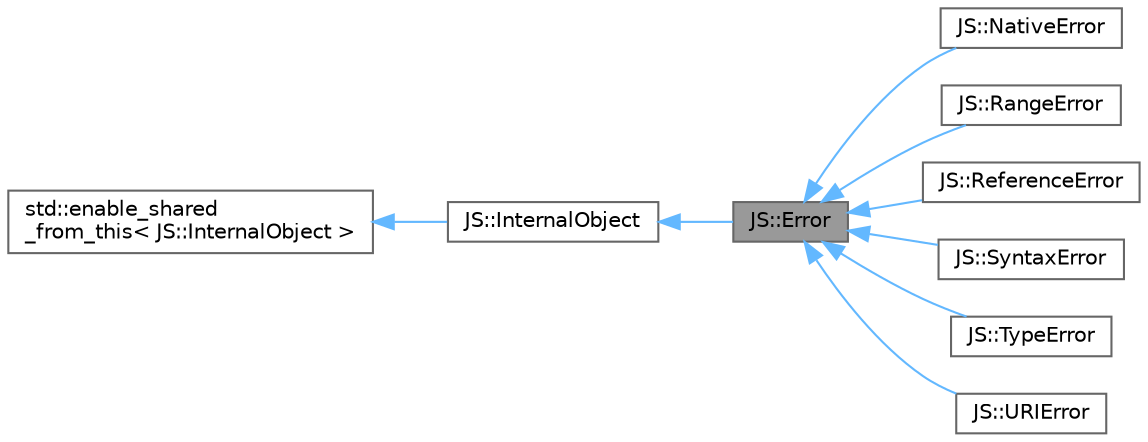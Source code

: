 digraph "JS::Error"
{
 // LATEX_PDF_SIZE
  bgcolor="transparent";
  edge [fontname=Helvetica,fontsize=10,labelfontname=Helvetica,labelfontsize=10];
  node [fontname=Helvetica,fontsize=10,shape=box,height=0.2,width=0.4];
  rankdir="LR";
  Node1 [id="Node000001",label="JS::Error",height=0.2,width=0.4,color="gray40", fillcolor="grey60", style="filled", fontcolor="black",tooltip="Represents a JavaScript Error in C++."];
  Node2 -> Node1 [id="edge1_Node000001_Node000002",dir="back",color="steelblue1",style="solid",tooltip=" "];
  Node2 [id="Node000002",label="JS::InternalObject",height=0.2,width=0.4,color="gray40", fillcolor="white", style="filled",URL="$classJS_1_1InternalObject.html",tooltip="Represents a base object for all JavaScript-like objects in C++."];
  Node3 -> Node2 [id="edge2_Node000002_Node000003",dir="back",color="steelblue1",style="solid",tooltip=" "];
  Node3 [id="Node000003",label="std::enable_shared\l_from_this\< JS::InternalObject \>",height=0.2,width=0.4,color="gray40", fillcolor="white", style="filled",tooltip=" "];
  Node1 -> Node4 [id="edge3_Node000001_Node000004",dir="back",color="steelblue1",style="solid",tooltip=" "];
  Node4 [id="Node000004",label="JS::NativeError",height=0.2,width=0.4,color="gray40", fillcolor="white", style="filled",URL="$classJS_1_1NativeError.html",tooltip="Represents a JavaScript NativeError in C++."];
  Node1 -> Node5 [id="edge4_Node000001_Node000005",dir="back",color="steelblue1",style="solid",tooltip=" "];
  Node5 [id="Node000005",label="JS::RangeError",height=0.2,width=0.4,color="gray40", fillcolor="white", style="filled",URL="$classJS_1_1RangeError.html",tooltip="Represents a JavaScript NativeError in C++."];
  Node1 -> Node6 [id="edge5_Node000001_Node000006",dir="back",color="steelblue1",style="solid",tooltip=" "];
  Node6 [id="Node000006",label="JS::ReferenceError",height=0.2,width=0.4,color="gray40", fillcolor="white", style="filled",URL="$classJS_1_1ReferenceError.html",tooltip="Represents a JavaScript ReferenceError in C++."];
  Node1 -> Node7 [id="edge6_Node000001_Node000007",dir="back",color="steelblue1",style="solid",tooltip=" "];
  Node7 [id="Node000007",label="JS::SyntaxError",height=0.2,width=0.4,color="gray40", fillcolor="white", style="filled",URL="$classJS_1_1SyntaxError.html",tooltip="Represents a JavaScript SyntaxError in C++."];
  Node1 -> Node8 [id="edge7_Node000001_Node000008",dir="back",color="steelblue1",style="solid",tooltip=" "];
  Node8 [id="Node000008",label="JS::TypeError",height=0.2,width=0.4,color="gray40", fillcolor="white", style="filled",URL="$classJS_1_1TypeError.html",tooltip="Represents a JavaScript TypeError in C++."];
  Node1 -> Node9 [id="edge8_Node000001_Node000009",dir="back",color="steelblue1",style="solid",tooltip=" "];
  Node9 [id="Node000009",label="JS::URIError",height=0.2,width=0.4,color="gray40", fillcolor="white", style="filled",URL="$classJS_1_1URIError.html",tooltip="Represents a JavaScript URIError in C++."];
}
